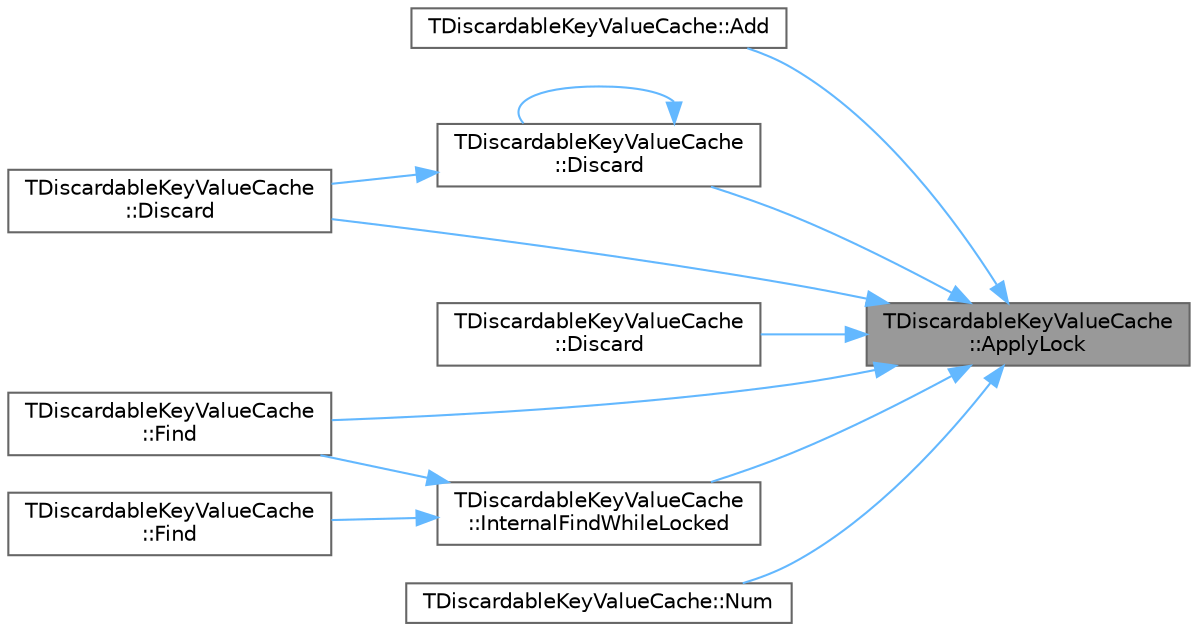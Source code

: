 digraph "TDiscardableKeyValueCache::ApplyLock"
{
 // INTERACTIVE_SVG=YES
 // LATEX_PDF_SIZE
  bgcolor="transparent";
  edge [fontname=Helvetica,fontsize=10,labelfontname=Helvetica,labelfontsize=10];
  node [fontname=Helvetica,fontsize=10,shape=box,height=0.2,width=0.4];
  rankdir="RL";
  Node1 [id="Node000001",label="TDiscardableKeyValueCache\l::ApplyLock",height=0.2,width=0.4,color="gray40", fillcolor="grey60", style="filled", fontcolor="black",tooltip=" "];
  Node1 -> Node2 [id="edge1_Node000001_Node000002",dir="back",color="steelblue1",style="solid",tooltip=" "];
  Node2 [id="Node000002",label="TDiscardableKeyValueCache::Add",height=0.2,width=0.4,color="grey40", fillcolor="white", style="filled",URL="$d9/deb/classTDiscardableKeyValueCache.html#ad8cda95876e8b67ac0bd7524162b7257",tooltip="Add an entry to the current map."];
  Node1 -> Node3 [id="edge2_Node000001_Node000003",dir="back",color="steelblue1",style="solid",tooltip=" "];
  Node3 [id="Node000003",label="TDiscardableKeyValueCache\l::Discard",height=0.2,width=0.4,color="grey40", fillcolor="white", style="filled",URL="$d9/deb/classTDiscardableKeyValueCache.html#aea6271a186728d82f2011bf03dbfbd60",tooltip=" "];
  Node3 -> Node3 [id="edge3_Node000003_Node000003",dir="back",color="steelblue1",style="solid",tooltip=" "];
  Node3 -> Node4 [id="edge4_Node000003_Node000004",dir="back",color="steelblue1",style="solid",tooltip=" "];
  Node4 [id="Node000004",label="TDiscardableKeyValueCache\l::Discard",height=0.2,width=0.4,color="grey40", fillcolor="white", style="filled",URL="$d9/deb/classTDiscardableKeyValueCache.html#adf293419f78d9d5f7645a97a26669bbb",tooltip=" "];
  Node1 -> Node4 [id="edge5_Node000001_Node000004",dir="back",color="steelblue1",style="solid",tooltip=" "];
  Node1 -> Node5 [id="edge6_Node000001_Node000005",dir="back",color="steelblue1",style="solid",tooltip=" "];
  Node5 [id="Node000005",label="TDiscardableKeyValueCache\l::Discard",height=0.2,width=0.4,color="grey40", fillcolor="white", style="filled",URL="$d9/deb/classTDiscardableKeyValueCache.html#abce862a36a3450683d8fb20290b39eed",tooltip="Discard all items in the backfill and swap the current & backfill pointers."];
  Node1 -> Node6 [id="edge7_Node000001_Node000006",dir="back",color="steelblue1",style="solid",tooltip=" "];
  Node6 [id="Node000006",label="TDiscardableKeyValueCache\l::Find",height=0.2,width=0.4,color="grey40", fillcolor="white", style="filled",URL="$d9/deb/classTDiscardableKeyValueCache.html#a89366a068a3bb67575dac9da267489bb",tooltip="Returns true and sets OutType to the value with the associated key if it exists."];
  Node1 -> Node7 [id="edge8_Node000001_Node000007",dir="back",color="steelblue1",style="solid",tooltip=" "];
  Node7 [id="Node000007",label="TDiscardableKeyValueCache\l::InternalFindWhileLocked",height=0.2,width=0.4,color="grey40", fillcolor="white", style="filled",URL="$d9/deb/classTDiscardableKeyValueCache.html#ad2e56338e559b3d2bb24a1b464914773",tooltip="Checks for the entry in our current map, and if not found the backfill."];
  Node7 -> Node6 [id="edge9_Node000007_Node000006",dir="back",color="steelblue1",style="solid",tooltip=" "];
  Node7 -> Node8 [id="edge10_Node000007_Node000008",dir="back",color="steelblue1",style="solid",tooltip=" "];
  Node8 [id="Node000008",label="TDiscardableKeyValueCache\l::Find",height=0.2,width=0.4,color="grey40", fillcolor="white", style="filled",URL="$d9/deb/classTDiscardableKeyValueCache.html#a8d4c63c3f4c0b7c90b05b6f36ce9b538",tooltip="Externally-lock-aware Find function."];
  Node1 -> Node9 [id="edge11_Node000001_Node000009",dir="back",color="steelblue1",style="solid",tooltip=" "];
  Node9 [id="Node000009",label="TDiscardableKeyValueCache::Num",height=0.2,width=0.4,color="grey40", fillcolor="white", style="filled",URL="$d9/deb/classTDiscardableKeyValueCache.html#a9a0881291bfad52cc1b4e7ae82ac6d35",tooltip=" "];
}

